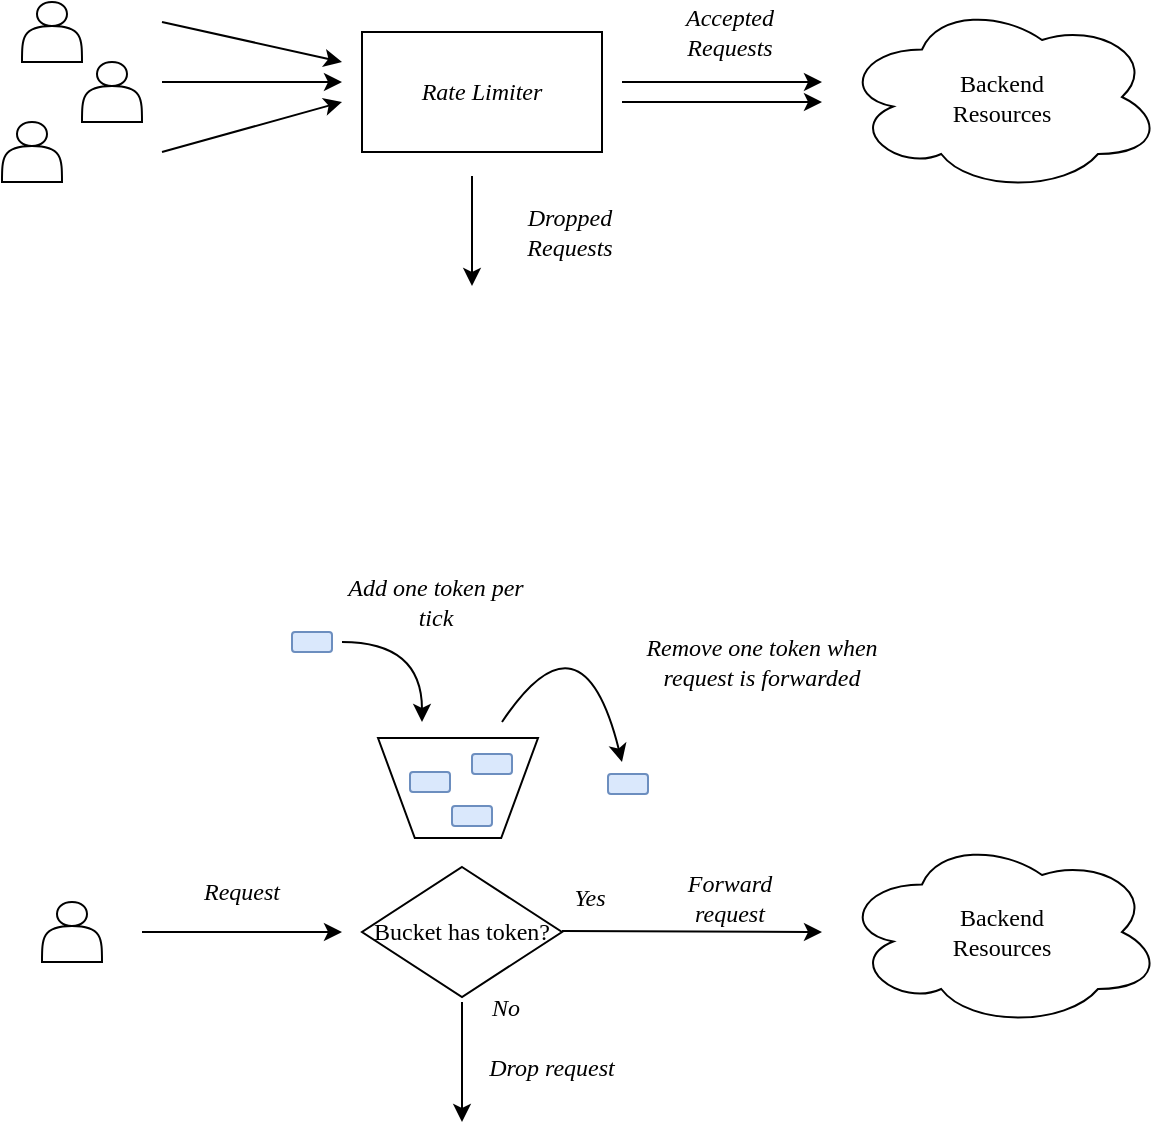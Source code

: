 <mxfile version="26.0.16">
  <diagram name="페이지-1" id="5fHedQgZ2P1-723NqCEh">
    <mxGraphModel dx="1195" dy="615" grid="1" gridSize="10" guides="1" tooltips="1" connect="1" arrows="1" fold="1" page="1" pageScale="1" pageWidth="827" pageHeight="1169" math="0" shadow="0">
      <root>
        <mxCell id="0" />
        <mxCell id="1" parent="0" />
        <mxCell id="8vpDKekODp7GkeAa5SoA-1" value="Rate Limiter" style="rounded=0;whiteSpace=wrap;html=1;fontStyle=2;fontFamily=Comic Sans MS;" vertex="1" parent="1">
          <mxGeometry x="270" y="85" width="120" height="60" as="geometry" />
        </mxCell>
        <mxCell id="8vpDKekODp7GkeAa5SoA-2" value="" style="shape=actor;whiteSpace=wrap;html=1;" vertex="1" parent="1">
          <mxGeometry x="100" y="70" width="30" height="30" as="geometry" />
        </mxCell>
        <mxCell id="8vpDKekODp7GkeAa5SoA-3" value="" style="shape=actor;whiteSpace=wrap;html=1;" vertex="1" parent="1">
          <mxGeometry x="130" y="100" width="30" height="30" as="geometry" />
        </mxCell>
        <mxCell id="8vpDKekODp7GkeAa5SoA-4" value="" style="shape=actor;whiteSpace=wrap;html=1;" vertex="1" parent="1">
          <mxGeometry x="90" y="130" width="30" height="30" as="geometry" />
        </mxCell>
        <mxCell id="8vpDKekODp7GkeAa5SoA-5" value="" style="endArrow=classic;html=1;rounded=0;" edge="1" parent="1">
          <mxGeometry width="50" height="50" relative="1" as="geometry">
            <mxPoint x="170" y="80" as="sourcePoint" />
            <mxPoint x="260" y="100" as="targetPoint" />
          </mxGeometry>
        </mxCell>
        <mxCell id="8vpDKekODp7GkeAa5SoA-6" value="" style="endArrow=classic;html=1;rounded=0;" edge="1" parent="1">
          <mxGeometry width="50" height="50" relative="1" as="geometry">
            <mxPoint x="170" y="110" as="sourcePoint" />
            <mxPoint x="260" y="110" as="targetPoint" />
          </mxGeometry>
        </mxCell>
        <mxCell id="8vpDKekODp7GkeAa5SoA-7" value="" style="endArrow=classic;html=1;rounded=0;" edge="1" parent="1">
          <mxGeometry width="50" height="50" relative="1" as="geometry">
            <mxPoint x="170" y="145" as="sourcePoint" />
            <mxPoint x="260" y="120" as="targetPoint" />
          </mxGeometry>
        </mxCell>
        <mxCell id="8vpDKekODp7GkeAa5SoA-10" value="" style="endArrow=classic;html=1;rounded=0;" edge="1" parent="1">
          <mxGeometry width="50" height="50" relative="1" as="geometry">
            <mxPoint x="400" y="110" as="sourcePoint" />
            <mxPoint x="500" y="110" as="targetPoint" />
          </mxGeometry>
        </mxCell>
        <mxCell id="8vpDKekODp7GkeAa5SoA-11" value="" style="endArrow=classic;html=1;rounded=0;" edge="1" parent="1">
          <mxGeometry width="50" height="50" relative="1" as="geometry">
            <mxPoint x="400" y="120" as="sourcePoint" />
            <mxPoint x="500" y="120" as="targetPoint" />
          </mxGeometry>
        </mxCell>
        <mxCell id="8vpDKekODp7GkeAa5SoA-12" value="" style="endArrow=classic;html=1;rounded=0;" edge="1" parent="1">
          <mxGeometry width="50" height="50" relative="1" as="geometry">
            <mxPoint x="325" y="157" as="sourcePoint" />
            <mxPoint x="325" y="212" as="targetPoint" />
          </mxGeometry>
        </mxCell>
        <mxCell id="8vpDKekODp7GkeAa5SoA-14" value="Dropped Requests" style="text;html=1;align=center;verticalAlign=middle;whiteSpace=wrap;rounded=0;fontStyle=2;fontFamily=Comic Sans MS;" vertex="1" parent="1">
          <mxGeometry x="334" y="170" width="80" height="30" as="geometry" />
        </mxCell>
        <mxCell id="8vpDKekODp7GkeAa5SoA-15" value="Accepted&lt;div&gt;Requests&lt;/div&gt;" style="text;html=1;align=center;verticalAlign=middle;whiteSpace=wrap;rounded=0;fontStyle=2;fontFamily=Comic Sans MS;" vertex="1" parent="1">
          <mxGeometry x="413.5" y="70" width="80" height="30" as="geometry" />
        </mxCell>
        <mxCell id="8vpDKekODp7GkeAa5SoA-16" value="Backend&lt;div&gt;Resources&lt;/div&gt;" style="ellipse;shape=cloud;whiteSpace=wrap;html=1;fontFamily=Comic Sans MS;" vertex="1" parent="1">
          <mxGeometry x="510" y="70" width="160" height="95" as="geometry" />
        </mxCell>
        <mxCell id="8vpDKekODp7GkeAa5SoA-17" value="" style="shape=actor;whiteSpace=wrap;html=1;" vertex="1" parent="1">
          <mxGeometry x="110" y="520" width="30" height="30" as="geometry" />
        </mxCell>
        <mxCell id="8vpDKekODp7GkeAa5SoA-18" value="" style="endArrow=classic;html=1;rounded=0;" edge="1" parent="1">
          <mxGeometry width="50" height="50" relative="1" as="geometry">
            <mxPoint x="160" y="535" as="sourcePoint" />
            <mxPoint x="260" y="535" as="targetPoint" />
          </mxGeometry>
        </mxCell>
        <mxCell id="8vpDKekODp7GkeAa5SoA-19" value="Request" style="text;html=1;align=center;verticalAlign=middle;whiteSpace=wrap;rounded=0;fontStyle=2;fontFamily=Comic Sans MS;" vertex="1" parent="1">
          <mxGeometry x="170" y="500" width="80" height="30" as="geometry" />
        </mxCell>
        <mxCell id="8vpDKekODp7GkeAa5SoA-20" value="Bucket has token?" style="rhombus;whiteSpace=wrap;html=1;fontFamily=Comic Sans MS;" vertex="1" parent="1">
          <mxGeometry x="270" y="502.5" width="100" height="65" as="geometry" />
        </mxCell>
        <mxCell id="8vpDKekODp7GkeAa5SoA-21" value="" style="verticalLabelPosition=middle;verticalAlign=middle;html=1;shape=trapezoid;perimeter=trapezoidPerimeter;whiteSpace=wrap;size=0.23;arcSize=10;flipV=1;labelPosition=center;align=center;" vertex="1" parent="1">
          <mxGeometry x="278" y="438" width="80" height="50" as="geometry" />
        </mxCell>
        <mxCell id="8vpDKekODp7GkeAa5SoA-25" value="" style="rounded=1;whiteSpace=wrap;html=1;fillColor=#dae8fc;strokeColor=#6c8ebf;" vertex="1" parent="1">
          <mxGeometry x="325" y="446" width="20" height="10" as="geometry" />
        </mxCell>
        <mxCell id="8vpDKekODp7GkeAa5SoA-27" value="" style="rounded=1;whiteSpace=wrap;html=1;fillColor=#dae8fc;strokeColor=#6c8ebf;" vertex="1" parent="1">
          <mxGeometry x="294" y="455" width="20" height="10" as="geometry" />
        </mxCell>
        <mxCell id="8vpDKekODp7GkeAa5SoA-30" value="" style="rounded=1;whiteSpace=wrap;html=1;fillColor=#dae8fc;strokeColor=#6c8ebf;" vertex="1" parent="1">
          <mxGeometry x="315" y="472" width="20" height="10" as="geometry" />
        </mxCell>
        <mxCell id="8vpDKekODp7GkeAa5SoA-31" value="" style="endArrow=classic;html=1;rounded=0;" edge="1" parent="1">
          <mxGeometry width="50" height="50" relative="1" as="geometry">
            <mxPoint x="370" y="534.5" as="sourcePoint" />
            <mxPoint x="500" y="535" as="targetPoint" />
          </mxGeometry>
        </mxCell>
        <mxCell id="8vpDKekODp7GkeAa5SoA-32" value="Yes" style="text;html=1;align=center;verticalAlign=middle;whiteSpace=wrap;rounded=0;fontStyle=2;fontFamily=Comic Sans MS;" vertex="1" parent="1">
          <mxGeometry x="354" y="502.5" width="60" height="30" as="geometry" />
        </mxCell>
        <mxCell id="8vpDKekODp7GkeAa5SoA-33" value="No" style="text;html=1;align=center;verticalAlign=middle;whiteSpace=wrap;rounded=0;fontStyle=2;fontFamily=Comic Sans MS;" vertex="1" parent="1">
          <mxGeometry x="312" y="557.5" width="60" height="30" as="geometry" />
        </mxCell>
        <mxCell id="8vpDKekODp7GkeAa5SoA-34" value="Backend&lt;div&gt;Resources&lt;/div&gt;" style="ellipse;shape=cloud;whiteSpace=wrap;html=1;fontFamily=Comic Sans MS;" vertex="1" parent="1">
          <mxGeometry x="510" y="487.5" width="160" height="95" as="geometry" />
        </mxCell>
        <mxCell id="8vpDKekODp7GkeAa5SoA-35" value="Forward request" style="text;html=1;align=center;verticalAlign=middle;whiteSpace=wrap;rounded=0;fontStyle=2;fontFamily=Comic Sans MS;" vertex="1" parent="1">
          <mxGeometry x="414" y="502.5" width="80" height="30" as="geometry" />
        </mxCell>
        <mxCell id="8vpDKekODp7GkeAa5SoA-36" value="Drop request" style="text;html=1;align=center;verticalAlign=middle;whiteSpace=wrap;rounded=0;fontStyle=2;fontFamily=Comic Sans MS;" vertex="1" parent="1">
          <mxGeometry x="325" y="587.5" width="80" height="30" as="geometry" />
        </mxCell>
        <mxCell id="8vpDKekODp7GkeAa5SoA-37" value="" style="endArrow=classic;html=1;rounded=0;" edge="1" parent="1">
          <mxGeometry width="50" height="50" relative="1" as="geometry">
            <mxPoint x="320" y="570" as="sourcePoint" />
            <mxPoint x="320" y="630" as="targetPoint" />
          </mxGeometry>
        </mxCell>
        <mxCell id="8vpDKekODp7GkeAa5SoA-41" value="" style="curved=1;endArrow=classic;html=1;rounded=0;" edge="1" parent="1">
          <mxGeometry width="50" height="50" relative="1" as="geometry">
            <mxPoint x="260" y="390" as="sourcePoint" />
            <mxPoint x="300" y="430" as="targetPoint" />
            <Array as="points">
              <mxPoint x="300" y="390" />
            </Array>
          </mxGeometry>
        </mxCell>
        <mxCell id="8vpDKekODp7GkeAa5SoA-42" value="" style="curved=1;endArrow=classic;html=1;rounded=0;" edge="1" parent="1">
          <mxGeometry width="50" height="50" relative="1" as="geometry">
            <mxPoint x="340" y="430" as="sourcePoint" />
            <mxPoint x="400" y="450" as="targetPoint" />
            <Array as="points">
              <mxPoint x="380" y="370" />
            </Array>
          </mxGeometry>
        </mxCell>
        <mxCell id="8vpDKekODp7GkeAa5SoA-43" value="" style="rounded=1;whiteSpace=wrap;html=1;fillColor=#dae8fc;strokeColor=#6c8ebf;" vertex="1" parent="1">
          <mxGeometry x="393" y="456" width="20" height="10" as="geometry" />
        </mxCell>
        <mxCell id="8vpDKekODp7GkeAa5SoA-44" value="" style="rounded=1;whiteSpace=wrap;html=1;fillColor=#dae8fc;strokeColor=#6c8ebf;" vertex="1" parent="1">
          <mxGeometry x="235" y="385" width="20" height="10" as="geometry" />
        </mxCell>
        <mxCell id="8vpDKekODp7GkeAa5SoA-47" value="Add one token per tick" style="text;html=1;align=center;verticalAlign=middle;whiteSpace=wrap;rounded=0;fontStyle=2;fontFamily=Comic Sans MS;" vertex="1" parent="1">
          <mxGeometry x="256" y="355" width="102" height="30" as="geometry" />
        </mxCell>
        <mxCell id="8vpDKekODp7GkeAa5SoA-48" value="Remove one token when request is forwarded" style="text;html=1;align=center;verticalAlign=middle;whiteSpace=wrap;rounded=0;fontStyle=2;fontFamily=Comic Sans MS;" vertex="1" parent="1">
          <mxGeometry x="400" y="385" width="140" height="30" as="geometry" />
        </mxCell>
      </root>
    </mxGraphModel>
  </diagram>
</mxfile>
